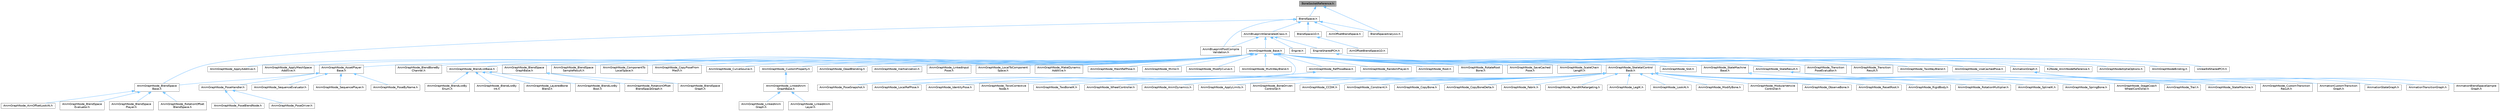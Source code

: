 digraph "BoneSocketReference.h"
{
 // INTERACTIVE_SVG=YES
 // LATEX_PDF_SIZE
  bgcolor="transparent";
  edge [fontname=Helvetica,fontsize=10,labelfontname=Helvetica,labelfontsize=10];
  node [fontname=Helvetica,fontsize=10,shape=box,height=0.2,width=0.4];
  Node1 [id="Node000001",label="BoneSocketReference.h",height=0.2,width=0.4,color="gray40", fillcolor="grey60", style="filled", fontcolor="black",tooltip=" "];
  Node1 -> Node2 [id="edge1_Node000001_Node000002",dir="back",color="steelblue1",style="solid",tooltip=" "];
  Node2 [id="Node000002",label="BlendSpace.h",height=0.2,width=0.4,color="grey40", fillcolor="white", style="filled",URL="$d7/d9b/BlendSpace_8h.html",tooltip=" "];
  Node2 -> Node3 [id="edge2_Node000002_Node000003",dir="back",color="steelblue1",style="solid",tooltip=" "];
  Node3 [id="Node000003",label="AimOffsetBlendSpace.h",height=0.2,width=0.4,color="grey40", fillcolor="white", style="filled",URL="$d3/d5d/AimOffsetBlendSpace_8h.html",tooltip=" "];
  Node2 -> Node4 [id="edge3_Node000002_Node000004",dir="back",color="steelblue1",style="solid",tooltip=" "];
  Node4 [id="Node000004",label="AnimBlueprintGeneratedClass.h",height=0.2,width=0.4,color="grey40", fillcolor="white", style="filled",URL="$dc/d81/AnimBlueprintGeneratedClass_8h.html",tooltip=" "];
  Node4 -> Node5 [id="edge4_Node000004_Node000005",dir="back",color="steelblue1",style="solid",tooltip=" "];
  Node5 [id="Node000005",label="AnimBlueprintPostCompile\lValidation.h",height=0.2,width=0.4,color="grey40", fillcolor="white", style="filled",URL="$de/d1b/AnimBlueprintPostCompileValidation_8h.html",tooltip=" "];
  Node4 -> Node6 [id="edge5_Node000004_Node000006",dir="back",color="steelblue1",style="solid",tooltip=" "];
  Node6 [id="Node000006",label="AnimGraphNode_Base.h",height=0.2,width=0.4,color="grey40", fillcolor="white", style="filled",URL="$d0/dfb/AnimGraphNode__Base_8h.html",tooltip=" "];
  Node6 -> Node7 [id="edge6_Node000006_Node000007",dir="back",color="steelblue1",style="solid",tooltip=" "];
  Node7 [id="Node000007",label="AnimGraphNodeAlphaOptions.h",height=0.2,width=0.4,color="grey40", fillcolor="white", style="filled",URL="$d6/df6/AnimGraphNodeAlphaOptions_8h.html",tooltip=" "];
  Node6 -> Node8 [id="edge7_Node000006_Node000008",dir="back",color="steelblue1",style="solid",tooltip=" "];
  Node8 [id="Node000008",label="AnimGraphNodeBinding.h",height=0.2,width=0.4,color="grey40", fillcolor="white", style="filled",URL="$d6/d3b/AnimGraphNodeBinding_8h.html",tooltip=" "];
  Node6 -> Node9 [id="edge8_Node000006_Node000009",dir="back",color="steelblue1",style="solid",tooltip=" "];
  Node9 [id="Node000009",label="AnimGraphNode_ApplyAdditive.h",height=0.2,width=0.4,color="grey40", fillcolor="white", style="filled",URL="$da/d67/AnimGraphNode__ApplyAdditive_8h.html",tooltip=" "];
  Node6 -> Node10 [id="edge9_Node000006_Node000010",dir="back",color="steelblue1",style="solid",tooltip=" "];
  Node10 [id="Node000010",label="AnimGraphNode_ApplyMeshSpace\lAdditive.h",height=0.2,width=0.4,color="grey40", fillcolor="white", style="filled",URL="$dd/dc4/AnimGraphNode__ApplyMeshSpaceAdditive_8h.html",tooltip=" "];
  Node6 -> Node11 [id="edge10_Node000006_Node000011",dir="back",color="steelblue1",style="solid",tooltip=" "];
  Node11 [id="Node000011",label="AnimGraphNode_AssetPlayer\lBase.h",height=0.2,width=0.4,color="grey40", fillcolor="white", style="filled",URL="$d1/d4f/AnimGraphNode__AssetPlayerBase_8h.html",tooltip=" "];
  Node11 -> Node12 [id="edge11_Node000011_Node000012",dir="back",color="steelblue1",style="solid",tooltip=" "];
  Node12 [id="Node000012",label="AnimGraphNode_BlendSpace\lBase.h",height=0.2,width=0.4,color="grey40", fillcolor="white", style="filled",URL="$d7/d6d/AnimGraphNode__BlendSpaceBase_8h.html",tooltip=" "];
  Node12 -> Node13 [id="edge12_Node000012_Node000013",dir="back",color="steelblue1",style="solid",tooltip=" "];
  Node13 [id="Node000013",label="AnimGraphNode_AimOffsetLookAt.h",height=0.2,width=0.4,color="grey40", fillcolor="white", style="filled",URL="$d2/daa/AnimGraphNode__AimOffsetLookAt_8h.html",tooltip=" "];
  Node12 -> Node14 [id="edge13_Node000012_Node000014",dir="back",color="steelblue1",style="solid",tooltip=" "];
  Node14 [id="Node000014",label="AnimGraphNode_BlendSpace\lEvaluator.h",height=0.2,width=0.4,color="grey40", fillcolor="white", style="filled",URL="$d0/d5d/AnimGraphNode__BlendSpaceEvaluator_8h.html",tooltip=" "];
  Node12 -> Node15 [id="edge14_Node000012_Node000015",dir="back",color="steelblue1",style="solid",tooltip=" "];
  Node15 [id="Node000015",label="AnimGraphNode_BlendSpace\lPlayer.h",height=0.2,width=0.4,color="grey40", fillcolor="white", style="filled",URL="$d2/d22/AnimGraphNode__BlendSpacePlayer_8h.html",tooltip=" "];
  Node12 -> Node16 [id="edge15_Node000012_Node000016",dir="back",color="steelblue1",style="solid",tooltip=" "];
  Node16 [id="Node000016",label="AnimGraphNode_RotationOffset\lBlendSpace.h",height=0.2,width=0.4,color="grey40", fillcolor="white", style="filled",URL="$dc/dd5/AnimGraphNode__RotationOffsetBlendSpace_8h.html",tooltip=" "];
  Node11 -> Node17 [id="edge16_Node000011_Node000017",dir="back",color="steelblue1",style="solid",tooltip=" "];
  Node17 [id="Node000017",label="AnimGraphNode_PoseByName.h",height=0.2,width=0.4,color="grey40", fillcolor="white", style="filled",URL="$d7/d02/AnimGraphNode__PoseByName_8h.html",tooltip=" "];
  Node11 -> Node18 [id="edge17_Node000011_Node000018",dir="back",color="steelblue1",style="solid",tooltip=" "];
  Node18 [id="Node000018",label="AnimGraphNode_PoseHandler.h",height=0.2,width=0.4,color="grey40", fillcolor="white", style="filled",URL="$df/dfb/AnimGraphNode__PoseHandler_8h.html",tooltip=" "];
  Node18 -> Node19 [id="edge18_Node000018_Node000019",dir="back",color="steelblue1",style="solid",tooltip=" "];
  Node19 [id="Node000019",label="AnimGraphNode_PoseBlendNode.h",height=0.2,width=0.4,color="grey40", fillcolor="white", style="filled",URL="$de/d70/AnimGraphNode__PoseBlendNode_8h.html",tooltip=" "];
  Node18 -> Node20 [id="edge19_Node000018_Node000020",dir="back",color="steelblue1",style="solid",tooltip=" "];
  Node20 [id="Node000020",label="AnimGraphNode_PoseDriver.h",height=0.2,width=0.4,color="grey40", fillcolor="white", style="filled",URL="$d7/d7d/AnimGraphNode__PoseDriver_8h.html",tooltip=" "];
  Node11 -> Node21 [id="edge20_Node000011_Node000021",dir="back",color="steelblue1",style="solid",tooltip=" "];
  Node21 [id="Node000021",label="AnimGraphNode_SequenceEvaluator.h",height=0.2,width=0.4,color="grey40", fillcolor="white", style="filled",URL="$d1/d1c/AnimGraphNode__SequenceEvaluator_8h.html",tooltip=" "];
  Node11 -> Node22 [id="edge21_Node000011_Node000022",dir="back",color="steelblue1",style="solid",tooltip=" "];
  Node22 [id="Node000022",label="AnimGraphNode_SequencePlayer.h",height=0.2,width=0.4,color="grey40", fillcolor="white", style="filled",URL="$d2/d91/AnimGraphNode__SequencePlayer_8h.html",tooltip=" "];
  Node6 -> Node23 [id="edge22_Node000006_Node000023",dir="back",color="steelblue1",style="solid",tooltip=" "];
  Node23 [id="Node000023",label="AnimGraphNode_BlendBoneBy\lChannel.h",height=0.2,width=0.4,color="grey40", fillcolor="white", style="filled",URL="$de/da9/AnimGraphNode__BlendBoneByChannel_8h.html",tooltip=" "];
  Node6 -> Node24 [id="edge23_Node000006_Node000024",dir="back",color="steelblue1",style="solid",tooltip=" "];
  Node24 [id="Node000024",label="AnimGraphNode_BlendListBase.h",height=0.2,width=0.4,color="grey40", fillcolor="white", style="filled",URL="$d7/d20/AnimGraphNode__BlendListBase_8h.html",tooltip=" "];
  Node24 -> Node25 [id="edge24_Node000024_Node000025",dir="back",color="steelblue1",style="solid",tooltip=" "];
  Node25 [id="Node000025",label="AnimGraphNode_BlendListBy\lBool.h",height=0.2,width=0.4,color="grey40", fillcolor="white", style="filled",URL="$d9/d9d/AnimGraphNode__BlendListByBool_8h.html",tooltip=" "];
  Node24 -> Node26 [id="edge25_Node000024_Node000026",dir="back",color="steelblue1",style="solid",tooltip=" "];
  Node26 [id="Node000026",label="AnimGraphNode_BlendListBy\lEnum.h",height=0.2,width=0.4,color="grey40", fillcolor="white", style="filled",URL="$de/d60/AnimGraphNode__BlendListByEnum_8h.html",tooltip=" "];
  Node24 -> Node27 [id="edge26_Node000024_Node000027",dir="back",color="steelblue1",style="solid",tooltip=" "];
  Node27 [id="Node000027",label="AnimGraphNode_BlendListBy\lInt.h",height=0.2,width=0.4,color="grey40", fillcolor="white", style="filled",URL="$dc/df2/AnimGraphNode__BlendListByInt_8h.html",tooltip=" "];
  Node24 -> Node28 [id="edge27_Node000024_Node000028",dir="back",color="steelblue1",style="solid",tooltip=" "];
  Node28 [id="Node000028",label="AnimGraphNode_LayeredBone\lBlend.h",height=0.2,width=0.4,color="grey40", fillcolor="white", style="filled",URL="$d2/d01/AnimGraphNode__LayeredBoneBlend_8h.html",tooltip=" "];
  Node6 -> Node29 [id="edge28_Node000006_Node000029",dir="back",color="steelblue1",style="solid",tooltip=" "];
  Node29 [id="Node000029",label="AnimGraphNode_BlendSpace\lGraphBase.h",height=0.2,width=0.4,color="grey40", fillcolor="white", style="filled",URL="$d6/d44/AnimGraphNode__BlendSpaceGraphBase_8h.html",tooltip=" "];
  Node29 -> Node30 [id="edge29_Node000029_Node000030",dir="back",color="steelblue1",style="solid",tooltip=" "];
  Node30 [id="Node000030",label="AnimGraphNode_BlendSpace\lGraph.h",height=0.2,width=0.4,color="grey40", fillcolor="white", style="filled",URL="$d7/d81/AnimGraphNode__BlendSpaceGraph_8h.html",tooltip=" "];
  Node29 -> Node31 [id="edge30_Node000029_Node000031",dir="back",color="steelblue1",style="solid",tooltip=" "];
  Node31 [id="Node000031",label="AnimGraphNode_RotationOffset\lBlendSpaceGraph.h",height=0.2,width=0.4,color="grey40", fillcolor="white", style="filled",URL="$d0/d4c/AnimGraphNode__RotationOffsetBlendSpaceGraph_8h.html",tooltip=" "];
  Node6 -> Node32 [id="edge31_Node000006_Node000032",dir="back",color="steelblue1",style="solid",tooltip=" "];
  Node32 [id="Node000032",label="AnimGraphNode_BlendSpace\lSampleResult.h",height=0.2,width=0.4,color="grey40", fillcolor="white", style="filled",URL="$de/df8/AnimGraphNode__BlendSpaceSampleResult_8h.html",tooltip=" "];
  Node6 -> Node33 [id="edge32_Node000006_Node000033",dir="back",color="steelblue1",style="solid",tooltip=" "];
  Node33 [id="Node000033",label="AnimGraphNode_ComponentTo\lLocalSpace.h",height=0.2,width=0.4,color="grey40", fillcolor="white", style="filled",URL="$d1/d3f/AnimGraphNode__ComponentToLocalSpace_8h.html",tooltip=" "];
  Node6 -> Node34 [id="edge33_Node000006_Node000034",dir="back",color="steelblue1",style="solid",tooltip=" "];
  Node34 [id="Node000034",label="AnimGraphNode_CopyPoseFrom\lMesh.h",height=0.2,width=0.4,color="grey40", fillcolor="white", style="filled",URL="$d6/d71/AnimGraphNode__CopyPoseFromMesh_8h.html",tooltip=" "];
  Node6 -> Node35 [id="edge34_Node000006_Node000035",dir="back",color="steelblue1",style="solid",tooltip=" "];
  Node35 [id="Node000035",label="AnimGraphNode_CurveSource.h",height=0.2,width=0.4,color="grey40", fillcolor="white", style="filled",URL="$dc/de5/AnimGraphNode__CurveSource_8h.html",tooltip=" "];
  Node6 -> Node36 [id="edge35_Node000006_Node000036",dir="back",color="steelblue1",style="solid",tooltip=" "];
  Node36 [id="Node000036",label="AnimGraphNode_CustomProperty.h",height=0.2,width=0.4,color="grey40", fillcolor="white", style="filled",URL="$d8/d3f/AnimGraphNode__CustomProperty_8h.html",tooltip=" "];
  Node36 -> Node37 [id="edge36_Node000036_Node000037",dir="back",color="steelblue1",style="solid",tooltip=" "];
  Node37 [id="Node000037",label="AnimGraphNode_LinkedAnim\lGraphBase.h",height=0.2,width=0.4,color="grey40", fillcolor="white", style="filled",URL="$d5/de1/AnimGraphNode__LinkedAnimGraphBase_8h.html",tooltip=" "];
  Node37 -> Node38 [id="edge37_Node000037_Node000038",dir="back",color="steelblue1",style="solid",tooltip=" "];
  Node38 [id="Node000038",label="AnimGraphNode_LinkedAnim\lGraph.h",height=0.2,width=0.4,color="grey40", fillcolor="white", style="filled",URL="$da/dd5/AnimGraphNode__LinkedAnimGraph_8h.html",tooltip=" "];
  Node37 -> Node39 [id="edge38_Node000037_Node000039",dir="back",color="steelblue1",style="solid",tooltip=" "];
  Node39 [id="Node000039",label="AnimGraphNode_LinkedAnim\lLayer.h",height=0.2,width=0.4,color="grey40", fillcolor="white", style="filled",URL="$dc/d51/AnimGraphNode__LinkedAnimLayer_8h.html",tooltip=" "];
  Node6 -> Node40 [id="edge39_Node000006_Node000040",dir="back",color="steelblue1",style="solid",tooltip=" "];
  Node40 [id="Node000040",label="AnimGraphNode_DeadBlending.h",height=0.2,width=0.4,color="grey40", fillcolor="white", style="filled",URL="$d8/d73/AnimGraphNode__DeadBlending_8h.html",tooltip=" "];
  Node6 -> Node41 [id="edge40_Node000006_Node000041",dir="back",color="steelblue1",style="solid",tooltip=" "];
  Node41 [id="Node000041",label="AnimGraphNode_Inertialization.h",height=0.2,width=0.4,color="grey40", fillcolor="white", style="filled",URL="$d7/d66/AnimGraphNode__Inertialization_8h.html",tooltip=" "];
  Node6 -> Node42 [id="edge41_Node000006_Node000042",dir="back",color="steelblue1",style="solid",tooltip=" "];
  Node42 [id="Node000042",label="AnimGraphNode_LinkedInput\lPose.h",height=0.2,width=0.4,color="grey40", fillcolor="white", style="filled",URL="$d7/d8c/AnimGraphNode__LinkedInputPose_8h.html",tooltip=" "];
  Node6 -> Node43 [id="edge42_Node000006_Node000043",dir="back",color="steelblue1",style="solid",tooltip=" "];
  Node43 [id="Node000043",label="AnimGraphNode_LocalToComponent\lSpace.h",height=0.2,width=0.4,color="grey40", fillcolor="white", style="filled",URL="$d6/d01/AnimGraphNode__LocalToComponentSpace_8h.html",tooltip=" "];
  Node6 -> Node44 [id="edge43_Node000006_Node000044",dir="back",color="steelblue1",style="solid",tooltip=" "];
  Node44 [id="Node000044",label="AnimGraphNode_MakeDynamic\lAdditive.h",height=0.2,width=0.4,color="grey40", fillcolor="white", style="filled",URL="$d4/dc9/AnimGraphNode__MakeDynamicAdditive_8h.html",tooltip=" "];
  Node6 -> Node45 [id="edge44_Node000006_Node000045",dir="back",color="steelblue1",style="solid",tooltip=" "];
  Node45 [id="Node000045",label="AnimGraphNode_MeshRefPose.h",height=0.2,width=0.4,color="grey40", fillcolor="white", style="filled",URL="$d3/d58/AnimGraphNode__MeshRefPose_8h.html",tooltip=" "];
  Node6 -> Node46 [id="edge45_Node000006_Node000046",dir="back",color="steelblue1",style="solid",tooltip=" "];
  Node46 [id="Node000046",label="AnimGraphNode_Mirror.h",height=0.2,width=0.4,color="grey40", fillcolor="white", style="filled",URL="$de/d96/AnimGraphNode__Mirror_8h.html",tooltip=" "];
  Node6 -> Node47 [id="edge46_Node000006_Node000047",dir="back",color="steelblue1",style="solid",tooltip=" "];
  Node47 [id="Node000047",label="AnimGraphNode_ModifyCurve.h",height=0.2,width=0.4,color="grey40", fillcolor="white", style="filled",URL="$d5/d09/AnimGraphNode__ModifyCurve_8h.html",tooltip=" "];
  Node6 -> Node48 [id="edge47_Node000006_Node000048",dir="back",color="steelblue1",style="solid",tooltip=" "];
  Node48 [id="Node000048",label="AnimGraphNode_MultiWayBlend.h",height=0.2,width=0.4,color="grey40", fillcolor="white", style="filled",URL="$dd/dcb/AnimGraphNode__MultiWayBlend_8h.html",tooltip=" "];
  Node6 -> Node49 [id="edge48_Node000006_Node000049",dir="back",color="steelblue1",style="solid",tooltip=" "];
  Node49 [id="Node000049",label="AnimGraphNode_PoseSnapshot.h",height=0.2,width=0.4,color="grey40", fillcolor="white", style="filled",URL="$d1/d92/AnimGraphNode__PoseSnapshot_8h.html",tooltip=" "];
  Node6 -> Node50 [id="edge49_Node000006_Node000050",dir="back",color="steelblue1",style="solid",tooltip=" "];
  Node50 [id="Node000050",label="AnimGraphNode_RandomPlayer.h",height=0.2,width=0.4,color="grey40", fillcolor="white", style="filled",URL="$dc/d48/AnimGraphNode__RandomPlayer_8h.html",tooltip=" "];
  Node6 -> Node51 [id="edge50_Node000006_Node000051",dir="back",color="steelblue1",style="solid",tooltip=" "];
  Node51 [id="Node000051",label="AnimGraphNode_RefPoseBase.h",height=0.2,width=0.4,color="grey40", fillcolor="white", style="filled",URL="$d8/d34/AnimGraphNode__RefPoseBase_8h.html",tooltip=" "];
  Node51 -> Node52 [id="edge51_Node000051_Node000052",dir="back",color="steelblue1",style="solid",tooltip=" "];
  Node52 [id="Node000052",label="AnimGraphNode_IdentityPose.h",height=0.2,width=0.4,color="grey40", fillcolor="white", style="filled",URL="$d8/dac/AnimGraphNode__IdentityPose_8h.html",tooltip=" "];
  Node51 -> Node53 [id="edge52_Node000051_Node000053",dir="back",color="steelblue1",style="solid",tooltip=" "];
  Node53 [id="Node000053",label="AnimGraphNode_LocalRefPose.h",height=0.2,width=0.4,color="grey40", fillcolor="white", style="filled",URL="$df/d6f/AnimGraphNode__LocalRefPose_8h.html",tooltip=" "];
  Node51 -> Node49 [id="edge53_Node000051_Node000049",dir="back",color="steelblue1",style="solid",tooltip=" "];
  Node6 -> Node54 [id="edge54_Node000006_Node000054",dir="back",color="steelblue1",style="solid",tooltip=" "];
  Node54 [id="Node000054",label="AnimGraphNode_Root.h",height=0.2,width=0.4,color="grey40", fillcolor="white", style="filled",URL="$d2/d39/AnimGraphNode__Root_8h.html",tooltip=" "];
  Node6 -> Node55 [id="edge55_Node000006_Node000055",dir="back",color="steelblue1",style="solid",tooltip=" "];
  Node55 [id="Node000055",label="AnimGraphNode_RotateRoot\lBone.h",height=0.2,width=0.4,color="grey40", fillcolor="white", style="filled",URL="$d4/de0/AnimGraphNode__RotateRootBone_8h.html",tooltip=" "];
  Node6 -> Node56 [id="edge56_Node000006_Node000056",dir="back",color="steelblue1",style="solid",tooltip=" "];
  Node56 [id="Node000056",label="AnimGraphNode_SaveCached\lPose.h",height=0.2,width=0.4,color="grey40", fillcolor="white", style="filled",URL="$df/d5e/AnimGraphNode__SaveCachedPose_8h.html",tooltip=" "];
  Node6 -> Node57 [id="edge57_Node000006_Node000057",dir="back",color="steelblue1",style="solid",tooltip=" "];
  Node57 [id="Node000057",label="AnimGraphNode_ScaleChain\lLength.h",height=0.2,width=0.4,color="grey40", fillcolor="white", style="filled",URL="$d9/df8/AnimGraphNode__ScaleChainLength_8h.html",tooltip=" "];
  Node6 -> Node58 [id="edge58_Node000006_Node000058",dir="back",color="steelblue1",style="solid",tooltip=" "];
  Node58 [id="Node000058",label="AnimGraphNode_SkeletalControl\lBase.h",height=0.2,width=0.4,color="grey40", fillcolor="white", style="filled",URL="$d9/dff/AnimGraphNode__SkeletalControlBase_8h.html",tooltip=" "];
  Node58 -> Node59 [id="edge59_Node000058_Node000059",dir="back",color="steelblue1",style="solid",tooltip=" "];
  Node59 [id="Node000059",label="AnimGraphNode_AnimDynamics.h",height=0.2,width=0.4,color="grey40", fillcolor="white", style="filled",URL="$da/dc2/AnimGraphNode__AnimDynamics_8h.html",tooltip=" "];
  Node58 -> Node60 [id="edge60_Node000058_Node000060",dir="back",color="steelblue1",style="solid",tooltip=" "];
  Node60 [id="Node000060",label="AnimGraphNode_ApplyLimits.h",height=0.2,width=0.4,color="grey40", fillcolor="white", style="filled",URL="$dc/d36/AnimGraphNode__ApplyLimits_8h.html",tooltip=" "];
  Node58 -> Node61 [id="edge61_Node000058_Node000061",dir="back",color="steelblue1",style="solid",tooltip=" "];
  Node61 [id="Node000061",label="AnimGraphNode_BoneDriven\lController.h",height=0.2,width=0.4,color="grey40", fillcolor="white", style="filled",URL="$df/df3/AnimGraphNode__BoneDrivenController_8h.html",tooltip=" "];
  Node58 -> Node62 [id="edge62_Node000058_Node000062",dir="back",color="steelblue1",style="solid",tooltip=" "];
  Node62 [id="Node000062",label="AnimGraphNode_CCDIK.h",height=0.2,width=0.4,color="grey40", fillcolor="white", style="filled",URL="$df/d0d/AnimGraphNode__CCDIK_8h.html",tooltip=" "];
  Node58 -> Node63 [id="edge63_Node000058_Node000063",dir="back",color="steelblue1",style="solid",tooltip=" "];
  Node63 [id="Node000063",label="AnimGraphNode_Constraint.h",height=0.2,width=0.4,color="grey40", fillcolor="white", style="filled",URL="$d2/d98/AnimGraphNode__Constraint_8h.html",tooltip=" "];
  Node58 -> Node64 [id="edge64_Node000058_Node000064",dir="back",color="steelblue1",style="solid",tooltip=" "];
  Node64 [id="Node000064",label="AnimGraphNode_CopyBone.h",height=0.2,width=0.4,color="grey40", fillcolor="white", style="filled",URL="$dc/de6/AnimGraphNode__CopyBone_8h.html",tooltip=" "];
  Node58 -> Node65 [id="edge65_Node000058_Node000065",dir="back",color="steelblue1",style="solid",tooltip=" "];
  Node65 [id="Node000065",label="AnimGraphNode_CopyBoneDelta.h",height=0.2,width=0.4,color="grey40", fillcolor="white", style="filled",URL="$d8/d60/AnimGraphNode__CopyBoneDelta_8h.html",tooltip=" "];
  Node58 -> Node66 [id="edge66_Node000058_Node000066",dir="back",color="steelblue1",style="solid",tooltip=" "];
  Node66 [id="Node000066",label="AnimGraphNode_Fabrik.h",height=0.2,width=0.4,color="grey40", fillcolor="white", style="filled",URL="$d6/d79/AnimGraphNode__Fabrik_8h.html",tooltip=" "];
  Node58 -> Node67 [id="edge67_Node000058_Node000067",dir="back",color="steelblue1",style="solid",tooltip=" "];
  Node67 [id="Node000067",label="AnimGraphNode_HandIKRetargeting.h",height=0.2,width=0.4,color="grey40", fillcolor="white", style="filled",URL="$dd/dee/AnimGraphNode__HandIKRetargeting_8h.html",tooltip=" "];
  Node58 -> Node68 [id="edge68_Node000058_Node000068",dir="back",color="steelblue1",style="solid",tooltip=" "];
  Node68 [id="Node000068",label="AnimGraphNode_LegIK.h",height=0.2,width=0.4,color="grey40", fillcolor="white", style="filled",URL="$d3/d59/AnimGraphNode__LegIK_8h.html",tooltip=" "];
  Node58 -> Node69 [id="edge69_Node000058_Node000069",dir="back",color="steelblue1",style="solid",tooltip=" "];
  Node69 [id="Node000069",label="AnimGraphNode_LookAt.h",height=0.2,width=0.4,color="grey40", fillcolor="white", style="filled",URL="$dd/de3/AnimGraphNode__LookAt_8h.html",tooltip=" "];
  Node58 -> Node70 [id="edge70_Node000058_Node000070",dir="back",color="steelblue1",style="solid",tooltip=" "];
  Node70 [id="Node000070",label="AnimGraphNode_ModifyBone.h",height=0.2,width=0.4,color="grey40", fillcolor="white", style="filled",URL="$d1/d8e/AnimGraphNode__ModifyBone_8h.html",tooltip=" "];
  Node58 -> Node71 [id="edge71_Node000058_Node000071",dir="back",color="steelblue1",style="solid",tooltip=" "];
  Node71 [id="Node000071",label="AnimGraphNode_ModularVehicle\lController.h",height=0.2,width=0.4,color="grey40", fillcolor="white", style="filled",URL="$d3/d04/AnimGraphNode__ModularVehicleController_8h.html",tooltip=" "];
  Node58 -> Node72 [id="edge72_Node000058_Node000072",dir="back",color="steelblue1",style="solid",tooltip=" "];
  Node72 [id="Node000072",label="AnimGraphNode_ObserveBone.h",height=0.2,width=0.4,color="grey40", fillcolor="white", style="filled",URL="$d0/dcc/AnimGraphNode__ObserveBone_8h.html",tooltip=" "];
  Node58 -> Node73 [id="edge73_Node000058_Node000073",dir="back",color="steelblue1",style="solid",tooltip=" "];
  Node73 [id="Node000073",label="AnimGraphNode_ResetRoot.h",height=0.2,width=0.4,color="grey40", fillcolor="white", style="filled",URL="$dd/da9/AnimGraphNode__ResetRoot_8h.html",tooltip=" "];
  Node58 -> Node74 [id="edge74_Node000058_Node000074",dir="back",color="steelblue1",style="solid",tooltip=" "];
  Node74 [id="Node000074",label="AnimGraphNode_RigidBody.h",height=0.2,width=0.4,color="grey40", fillcolor="white", style="filled",URL="$d0/d05/AnimGraphNode__RigidBody_8h.html",tooltip=" "];
  Node58 -> Node75 [id="edge75_Node000058_Node000075",dir="back",color="steelblue1",style="solid",tooltip=" "];
  Node75 [id="Node000075",label="AnimGraphNode_RotationMultiplier.h",height=0.2,width=0.4,color="grey40", fillcolor="white", style="filled",URL="$d6/d16/AnimGraphNode__RotationMultiplier_8h.html",tooltip=" "];
  Node58 -> Node76 [id="edge76_Node000058_Node000076",dir="back",color="steelblue1",style="solid",tooltip=" "];
  Node76 [id="Node000076",label="AnimGraphNode_SplineIK.h",height=0.2,width=0.4,color="grey40", fillcolor="white", style="filled",URL="$d0/d7e/AnimGraphNode__SplineIK_8h.html",tooltip=" "];
  Node58 -> Node77 [id="edge77_Node000058_Node000077",dir="back",color="steelblue1",style="solid",tooltip=" "];
  Node77 [id="Node000077",label="AnimGraphNode_SpringBone.h",height=0.2,width=0.4,color="grey40", fillcolor="white", style="filled",URL="$dc/d38/AnimGraphNode__SpringBone_8h.html",tooltip=" "];
  Node58 -> Node78 [id="edge78_Node000058_Node000078",dir="back",color="steelblue1",style="solid",tooltip=" "];
  Node78 [id="Node000078",label="AnimGraphNode_StageCoach\lWheelController.h",height=0.2,width=0.4,color="grey40", fillcolor="white", style="filled",URL="$d6/dbe/AnimGraphNode__StageCoachWheelController_8h.html",tooltip=" "];
  Node58 -> Node79 [id="edge79_Node000058_Node000079",dir="back",color="steelblue1",style="solid",tooltip=" "];
  Node79 [id="Node000079",label="AnimGraphNode_Trail.h",height=0.2,width=0.4,color="grey40", fillcolor="white", style="filled",URL="$d4/d5a/AnimGraphNode__Trail_8h.html",tooltip=" "];
  Node58 -> Node80 [id="edge80_Node000058_Node000080",dir="back",color="steelblue1",style="solid",tooltip=" "];
  Node80 [id="Node000080",label="AnimGraphNode_TwistCorrective\lNode.h",height=0.2,width=0.4,color="grey40", fillcolor="white", style="filled",URL="$de/d7f/AnimGraphNode__TwistCorrectiveNode_8h.html",tooltip=" "];
  Node58 -> Node81 [id="edge81_Node000058_Node000081",dir="back",color="steelblue1",style="solid",tooltip=" "];
  Node81 [id="Node000081",label="AnimGraphNode_TwoBoneIK.h",height=0.2,width=0.4,color="grey40", fillcolor="white", style="filled",URL="$d1/dc2/AnimGraphNode__TwoBoneIK_8h.html",tooltip=" "];
  Node58 -> Node82 [id="edge82_Node000058_Node000082",dir="back",color="steelblue1",style="solid",tooltip=" "];
  Node82 [id="Node000082",label="AnimGraphNode_WheelController.h",height=0.2,width=0.4,color="grey40", fillcolor="white", style="filled",URL="$df/de4/AnimGraphNode__WheelController_8h.html",tooltip=" "];
  Node6 -> Node83 [id="edge83_Node000006_Node000083",dir="back",color="steelblue1",style="solid",tooltip=" "];
  Node83 [id="Node000083",label="AnimGraphNode_Slot.h",height=0.2,width=0.4,color="grey40", fillcolor="white", style="filled",URL="$df/d63/AnimGraphNode__Slot_8h.html",tooltip=" "];
  Node6 -> Node84 [id="edge84_Node000006_Node000084",dir="back",color="steelblue1",style="solid",tooltip=" "];
  Node84 [id="Node000084",label="AnimGraphNode_StateMachine\lBase.h",height=0.2,width=0.4,color="grey40", fillcolor="white", style="filled",URL="$dc/d11/AnimGraphNode__StateMachineBase_8h.html",tooltip=" "];
  Node84 -> Node85 [id="edge85_Node000084_Node000085",dir="back",color="steelblue1",style="solid",tooltip=" "];
  Node85 [id="Node000085",label="AnimGraphNode_StateMachine.h",height=0.2,width=0.4,color="grey40", fillcolor="white", style="filled",URL="$d9/d4d/AnimGraphNode__StateMachine_8h.html",tooltip=" "];
  Node6 -> Node86 [id="edge86_Node000006_Node000086",dir="back",color="steelblue1",style="solid",tooltip=" "];
  Node86 [id="Node000086",label="AnimGraphNode_StateResult.h",height=0.2,width=0.4,color="grey40", fillcolor="white", style="filled",URL="$d3/d7e/AnimGraphNode__StateResult_8h.html",tooltip=" "];
  Node86 -> Node87 [id="edge87_Node000086_Node000087",dir="back",color="steelblue1",style="solid",tooltip=" "];
  Node87 [id="Node000087",label="AnimGraphNode_CustomTransition\lResult.h",height=0.2,width=0.4,color="grey40", fillcolor="white", style="filled",URL="$df/d6e/AnimGraphNode__CustomTransitionResult_8h.html",tooltip=" "];
  Node6 -> Node88 [id="edge88_Node000006_Node000088",dir="back",color="steelblue1",style="solid",tooltip=" "];
  Node88 [id="Node000088",label="AnimGraphNode_Transition\lPoseEvaluator.h",height=0.2,width=0.4,color="grey40", fillcolor="white", style="filled",URL="$d8/dec/AnimGraphNode__TransitionPoseEvaluator_8h.html",tooltip=" "];
  Node6 -> Node89 [id="edge89_Node000006_Node000089",dir="back",color="steelblue1",style="solid",tooltip=" "];
  Node89 [id="Node000089",label="AnimGraphNode_Transition\lResult.h",height=0.2,width=0.4,color="grey40", fillcolor="white", style="filled",URL="$d7/d74/AnimGraphNode__TransitionResult_8h.html",tooltip=" "];
  Node6 -> Node90 [id="edge90_Node000006_Node000090",dir="back",color="steelblue1",style="solid",tooltip=" "];
  Node90 [id="Node000090",label="AnimGraphNode_TwoWayBlend.h",height=0.2,width=0.4,color="grey40", fillcolor="white", style="filled",URL="$d0/df0/AnimGraphNode__TwoWayBlend_8h.html",tooltip=" "];
  Node6 -> Node91 [id="edge91_Node000006_Node000091",dir="back",color="steelblue1",style="solid",tooltip=" "];
  Node91 [id="Node000091",label="AnimGraphNode_UseCachedPose.h",height=0.2,width=0.4,color="grey40", fillcolor="white", style="filled",URL="$d8/d30/AnimGraphNode__UseCachedPose_8h.html",tooltip=" "];
  Node6 -> Node92 [id="edge92_Node000006_Node000092",dir="back",color="steelblue1",style="solid",tooltip=" "];
  Node92 [id="Node000092",label="AnimationGraph.h",height=0.2,width=0.4,color="grey40", fillcolor="white", style="filled",URL="$df/d2e/AnimationGraph_8h.html",tooltip=" "];
  Node92 -> Node93 [id="edge93_Node000092_Node000093",dir="back",color="steelblue1",style="solid",tooltip=" "];
  Node93 [id="Node000093",label="AnimationBlendSpaceSample\lGraph.h",height=0.2,width=0.4,color="grey40", fillcolor="white", style="filled",URL="$d1/d35/AnimationBlendSpaceSampleGraph_8h.html",tooltip=" "];
  Node92 -> Node94 [id="edge94_Node000092_Node000094",dir="back",color="steelblue1",style="solid",tooltip=" "];
  Node94 [id="Node000094",label="AnimationCustomTransition\lGraph.h",height=0.2,width=0.4,color="grey40", fillcolor="white", style="filled",URL="$dc/d6c/AnimationCustomTransitionGraph_8h.html",tooltip=" "];
  Node92 -> Node95 [id="edge95_Node000092_Node000095",dir="back",color="steelblue1",style="solid",tooltip=" "];
  Node95 [id="Node000095",label="AnimationStateGraph.h",height=0.2,width=0.4,color="grey40", fillcolor="white", style="filled",URL="$d1/d71/AnimationStateGraph_8h.html",tooltip=" "];
  Node92 -> Node96 [id="edge96_Node000092_Node000096",dir="back",color="steelblue1",style="solid",tooltip=" "];
  Node96 [id="Node000096",label="AnimationTransitionGraph.h",height=0.2,width=0.4,color="grey40", fillcolor="white", style="filled",URL="$d2/d0b/AnimationTransitionGraph_8h.html",tooltip=" "];
  Node6 -> Node97 [id="edge97_Node000006_Node000097",dir="back",color="steelblue1",style="solid",tooltip=" "];
  Node97 [id="Node000097",label="K2Node_AnimNodeReference.h",height=0.2,width=0.4,color="grey40", fillcolor="white", style="filled",URL="$d2/d81/K2Node__AnimNodeReference_8h.html",tooltip=" "];
  Node4 -> Node98 [id="edge98_Node000004_Node000098",dir="back",color="steelblue1",style="solid",tooltip=" "];
  Node98 [id="Node000098",label="Engine.h",height=0.2,width=0.4,color="grey40", fillcolor="white", style="filled",URL="$d1/d34/Public_2Engine_8h.html",tooltip=" "];
  Node4 -> Node99 [id="edge99_Node000004_Node000099",dir="back",color="steelblue1",style="solid",tooltip=" "];
  Node99 [id="Node000099",label="EngineSharedPCH.h",height=0.2,width=0.4,color="grey40", fillcolor="white", style="filled",URL="$dc/dbb/EngineSharedPCH_8h.html",tooltip=" "];
  Node99 -> Node100 [id="edge100_Node000099_Node000100",dir="back",color="steelblue1",style="solid",tooltip=" "];
  Node100 [id="Node000100",label="UnrealEdSharedPCH.h",height=0.2,width=0.4,color="grey40", fillcolor="white", style="filled",URL="$d1/de6/UnrealEdSharedPCH_8h.html",tooltip=" "];
  Node2 -> Node5 [id="edge101_Node000002_Node000005",dir="back",color="steelblue1",style="solid",tooltip=" "];
  Node2 -> Node12 [id="edge102_Node000002_Node000012",dir="back",color="steelblue1",style="solid",tooltip=" "];
  Node2 -> Node101 [id="edge103_Node000002_Node000101",dir="back",color="steelblue1",style="solid",tooltip=" "];
  Node101 [id="Node000101",label="BlendSpace1D.h",height=0.2,width=0.4,color="grey40", fillcolor="white", style="filled",URL="$d5/d90/BlendSpace1D_8h.html",tooltip=" "];
  Node101 -> Node102 [id="edge104_Node000101_Node000102",dir="back",color="steelblue1",style="solid",tooltip=" "];
  Node102 [id="Node000102",label="AimOffsetBlendSpace1D.h",height=0.2,width=0.4,color="grey40", fillcolor="white", style="filled",URL="$d4/d4c/AimOffsetBlendSpace1D_8h.html",tooltip=" "];
  Node2 -> Node103 [id="edge105_Node000002_Node000103",dir="back",color="steelblue1",style="solid",tooltip=" "];
  Node103 [id="Node000103",label="BlendSpaceAnalysis.h",height=0.2,width=0.4,color="grey40", fillcolor="white", style="filled",URL="$d7/daf/BlendSpaceAnalysis_8h.html",tooltip=" "];
  Node1 -> Node103 [id="edge106_Node000001_Node000103",dir="back",color="steelblue1",style="solid",tooltip=" "];
}

